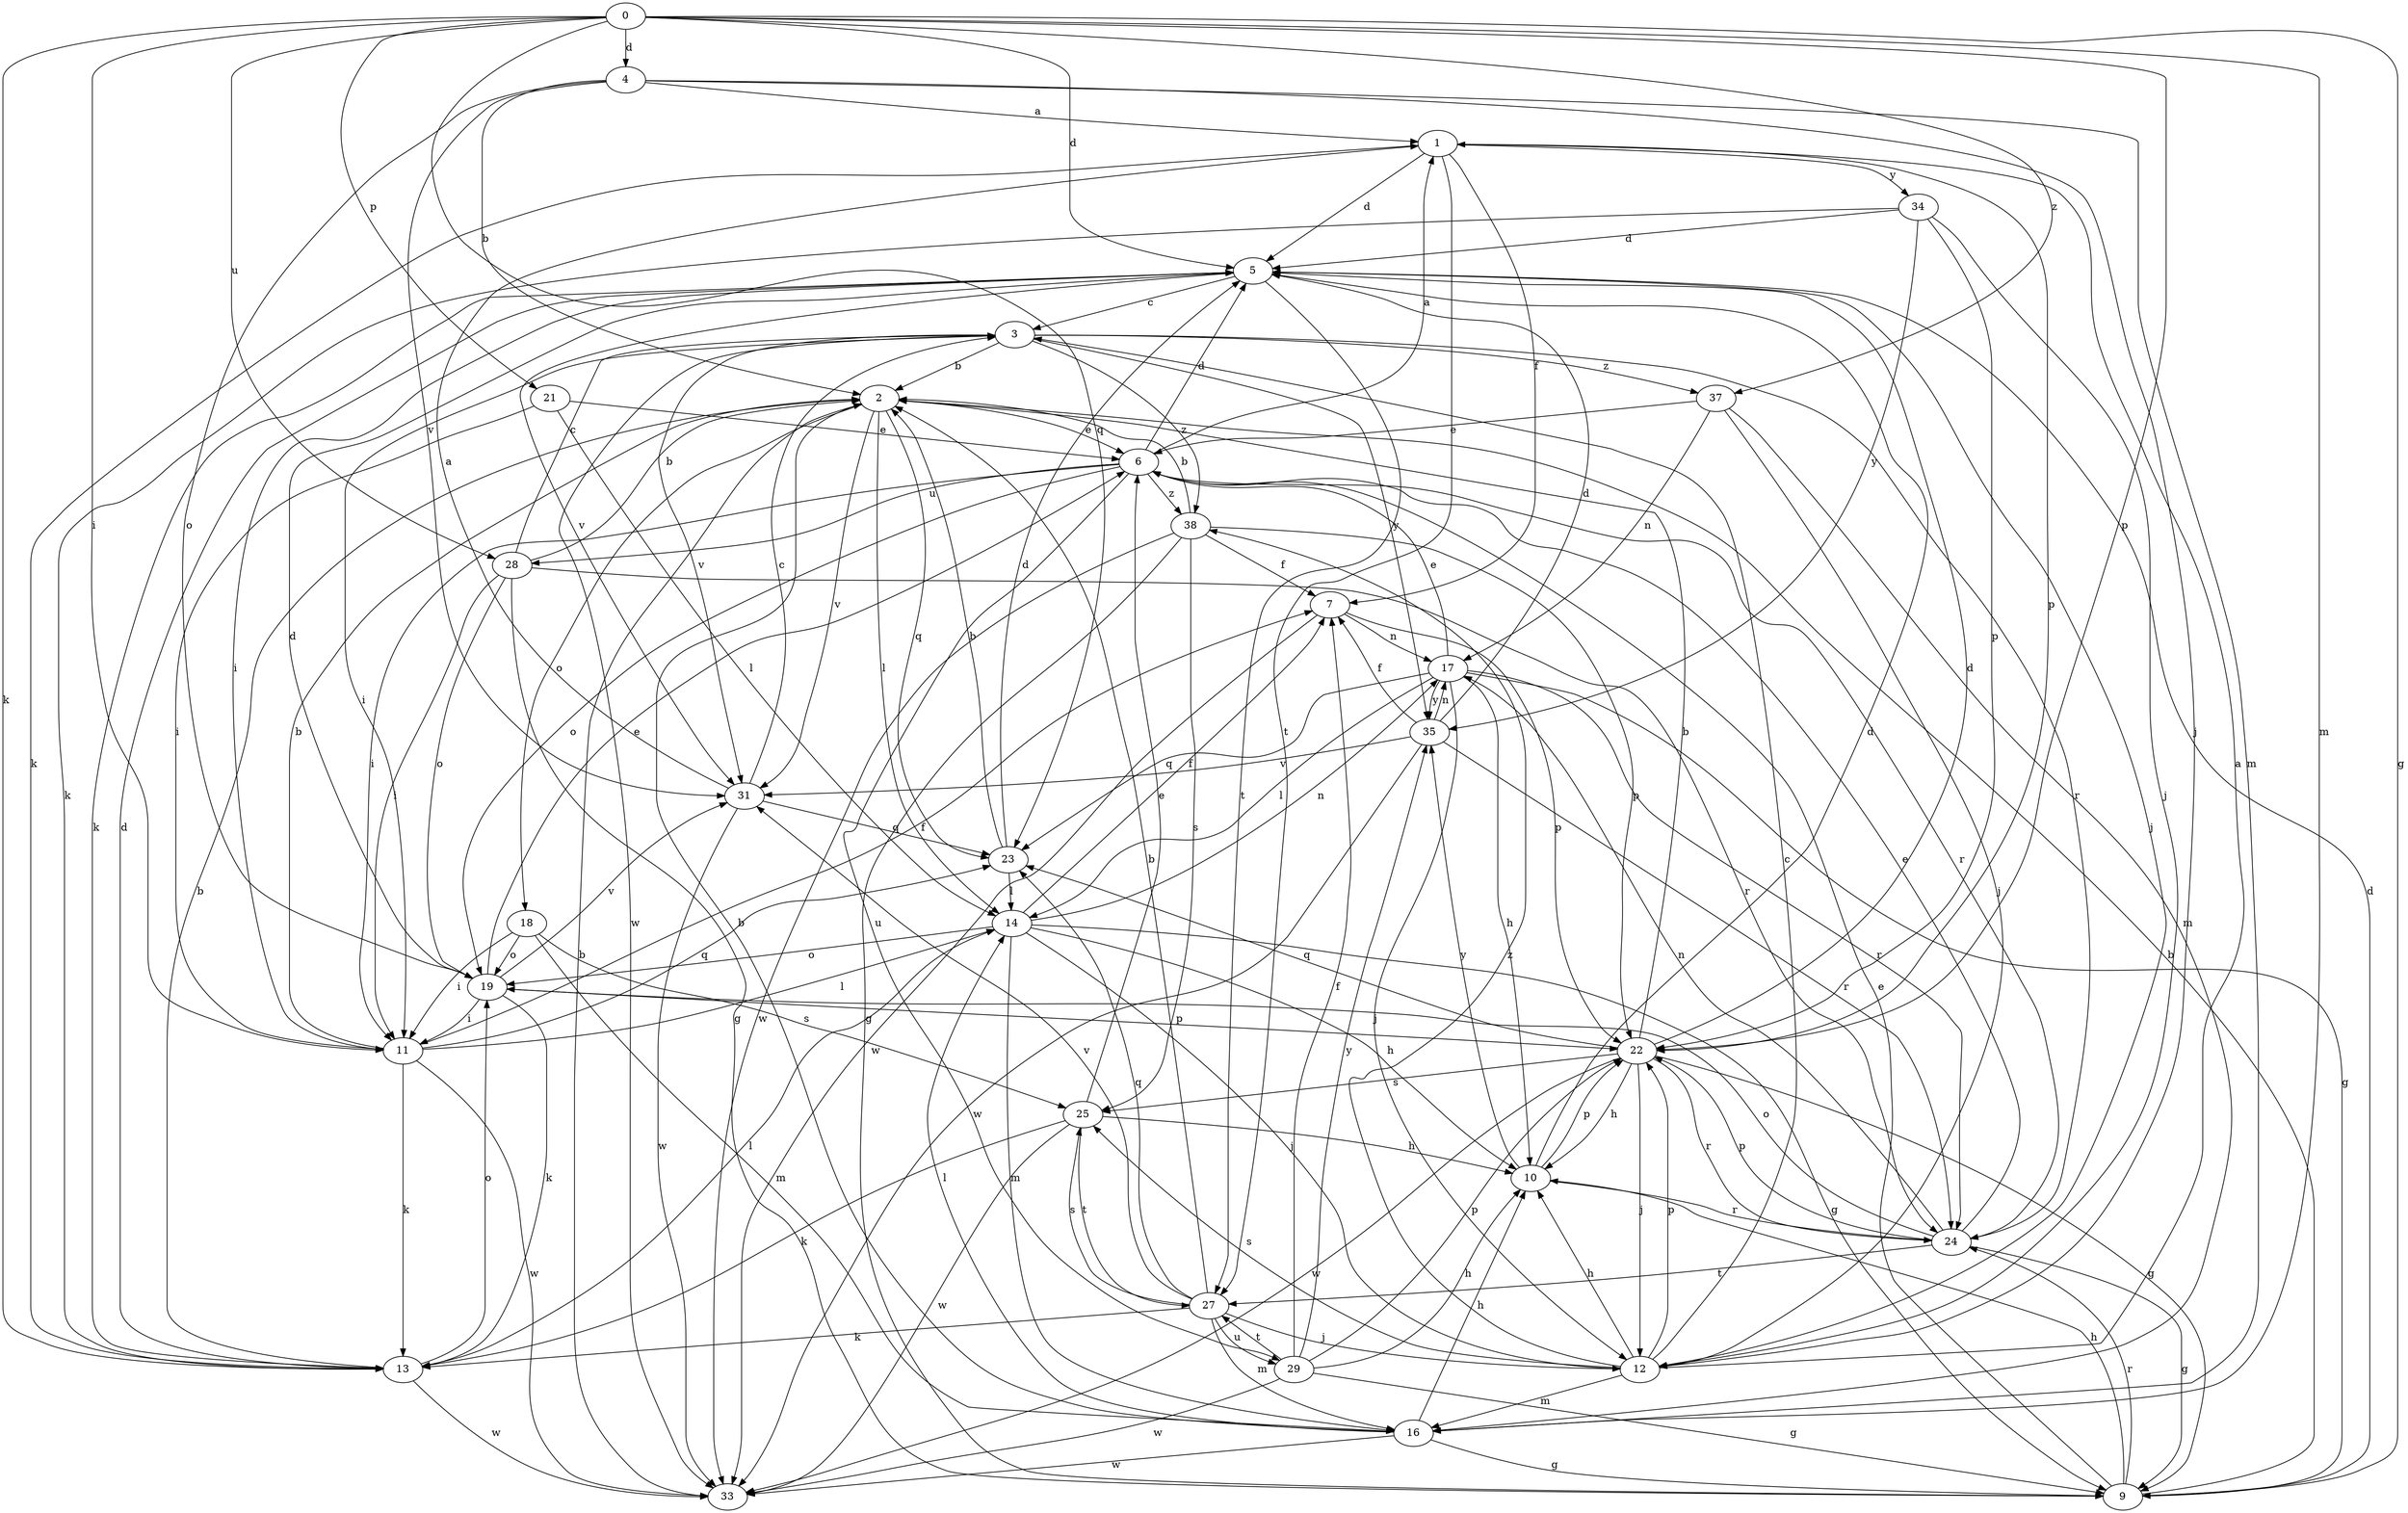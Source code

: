 strict digraph  {
0;
1;
2;
3;
4;
5;
6;
7;
9;
10;
11;
12;
13;
14;
16;
17;
18;
19;
21;
22;
23;
24;
25;
27;
28;
29;
31;
33;
34;
35;
37;
38;
0 -> 4  [label=d];
0 -> 5  [label=d];
0 -> 9  [label=g];
0 -> 11  [label=i];
0 -> 13  [label=k];
0 -> 16  [label=m];
0 -> 21  [label=p];
0 -> 22  [label=p];
0 -> 23  [label=q];
0 -> 28  [label=u];
0 -> 37  [label=z];
1 -> 5  [label=d];
1 -> 7  [label=f];
1 -> 13  [label=k];
1 -> 22  [label=p];
1 -> 27  [label=t];
1 -> 34  [label=y];
2 -> 6  [label=e];
2 -> 14  [label=l];
2 -> 18  [label=o];
2 -> 23  [label=q];
2 -> 31  [label=v];
3 -> 2  [label=b];
3 -> 11  [label=i];
3 -> 24  [label=r];
3 -> 31  [label=v];
3 -> 33  [label=w];
3 -> 35  [label=y];
3 -> 37  [label=z];
3 -> 38  [label=z];
4 -> 1  [label=a];
4 -> 2  [label=b];
4 -> 12  [label=j];
4 -> 16  [label=m];
4 -> 19  [label=o];
4 -> 31  [label=v];
5 -> 3  [label=c];
5 -> 11  [label=i];
5 -> 12  [label=j];
5 -> 13  [label=k];
5 -> 27  [label=t];
5 -> 31  [label=v];
6 -> 1  [label=a];
6 -> 5  [label=d];
6 -> 11  [label=i];
6 -> 19  [label=o];
6 -> 24  [label=r];
6 -> 28  [label=u];
6 -> 29  [label=u];
6 -> 38  [label=z];
7 -> 17  [label=n];
7 -> 22  [label=p];
7 -> 33  [label=w];
9 -> 2  [label=b];
9 -> 5  [label=d];
9 -> 6  [label=e];
9 -> 10  [label=h];
9 -> 24  [label=r];
10 -> 5  [label=d];
10 -> 22  [label=p];
10 -> 24  [label=r];
10 -> 35  [label=y];
11 -> 2  [label=b];
11 -> 7  [label=f];
11 -> 13  [label=k];
11 -> 14  [label=l];
11 -> 23  [label=q];
11 -> 33  [label=w];
12 -> 1  [label=a];
12 -> 3  [label=c];
12 -> 10  [label=h];
12 -> 16  [label=m];
12 -> 22  [label=p];
12 -> 25  [label=s];
12 -> 38  [label=z];
13 -> 2  [label=b];
13 -> 5  [label=d];
13 -> 14  [label=l];
13 -> 19  [label=o];
13 -> 33  [label=w];
14 -> 7  [label=f];
14 -> 9  [label=g];
14 -> 10  [label=h];
14 -> 12  [label=j];
14 -> 16  [label=m];
14 -> 17  [label=n];
14 -> 19  [label=o];
16 -> 2  [label=b];
16 -> 9  [label=g];
16 -> 10  [label=h];
16 -> 14  [label=l];
16 -> 33  [label=w];
17 -> 6  [label=e];
17 -> 9  [label=g];
17 -> 10  [label=h];
17 -> 12  [label=j];
17 -> 14  [label=l];
17 -> 23  [label=q];
17 -> 24  [label=r];
17 -> 35  [label=y];
18 -> 11  [label=i];
18 -> 16  [label=m];
18 -> 19  [label=o];
18 -> 25  [label=s];
19 -> 5  [label=d];
19 -> 6  [label=e];
19 -> 11  [label=i];
19 -> 13  [label=k];
19 -> 22  [label=p];
19 -> 31  [label=v];
21 -> 6  [label=e];
21 -> 11  [label=i];
21 -> 14  [label=l];
22 -> 2  [label=b];
22 -> 5  [label=d];
22 -> 9  [label=g];
22 -> 10  [label=h];
22 -> 12  [label=j];
22 -> 23  [label=q];
22 -> 24  [label=r];
22 -> 25  [label=s];
22 -> 33  [label=w];
23 -> 2  [label=b];
23 -> 5  [label=d];
23 -> 14  [label=l];
24 -> 6  [label=e];
24 -> 9  [label=g];
24 -> 17  [label=n];
24 -> 19  [label=o];
24 -> 22  [label=p];
24 -> 27  [label=t];
25 -> 6  [label=e];
25 -> 10  [label=h];
25 -> 13  [label=k];
25 -> 27  [label=t];
25 -> 33  [label=w];
27 -> 2  [label=b];
27 -> 12  [label=j];
27 -> 13  [label=k];
27 -> 16  [label=m];
27 -> 23  [label=q];
27 -> 25  [label=s];
27 -> 29  [label=u];
27 -> 31  [label=v];
28 -> 2  [label=b];
28 -> 3  [label=c];
28 -> 9  [label=g];
28 -> 11  [label=i];
28 -> 19  [label=o];
28 -> 24  [label=r];
29 -> 7  [label=f];
29 -> 9  [label=g];
29 -> 10  [label=h];
29 -> 22  [label=p];
29 -> 27  [label=t];
29 -> 33  [label=w];
29 -> 35  [label=y];
31 -> 1  [label=a];
31 -> 3  [label=c];
31 -> 23  [label=q];
31 -> 33  [label=w];
33 -> 2  [label=b];
34 -> 5  [label=d];
34 -> 12  [label=j];
34 -> 13  [label=k];
34 -> 22  [label=p];
34 -> 35  [label=y];
35 -> 5  [label=d];
35 -> 7  [label=f];
35 -> 17  [label=n];
35 -> 24  [label=r];
35 -> 31  [label=v];
35 -> 33  [label=w];
37 -> 6  [label=e];
37 -> 12  [label=j];
37 -> 16  [label=m];
37 -> 17  [label=n];
38 -> 2  [label=b];
38 -> 7  [label=f];
38 -> 9  [label=g];
38 -> 22  [label=p];
38 -> 25  [label=s];
38 -> 33  [label=w];
}
